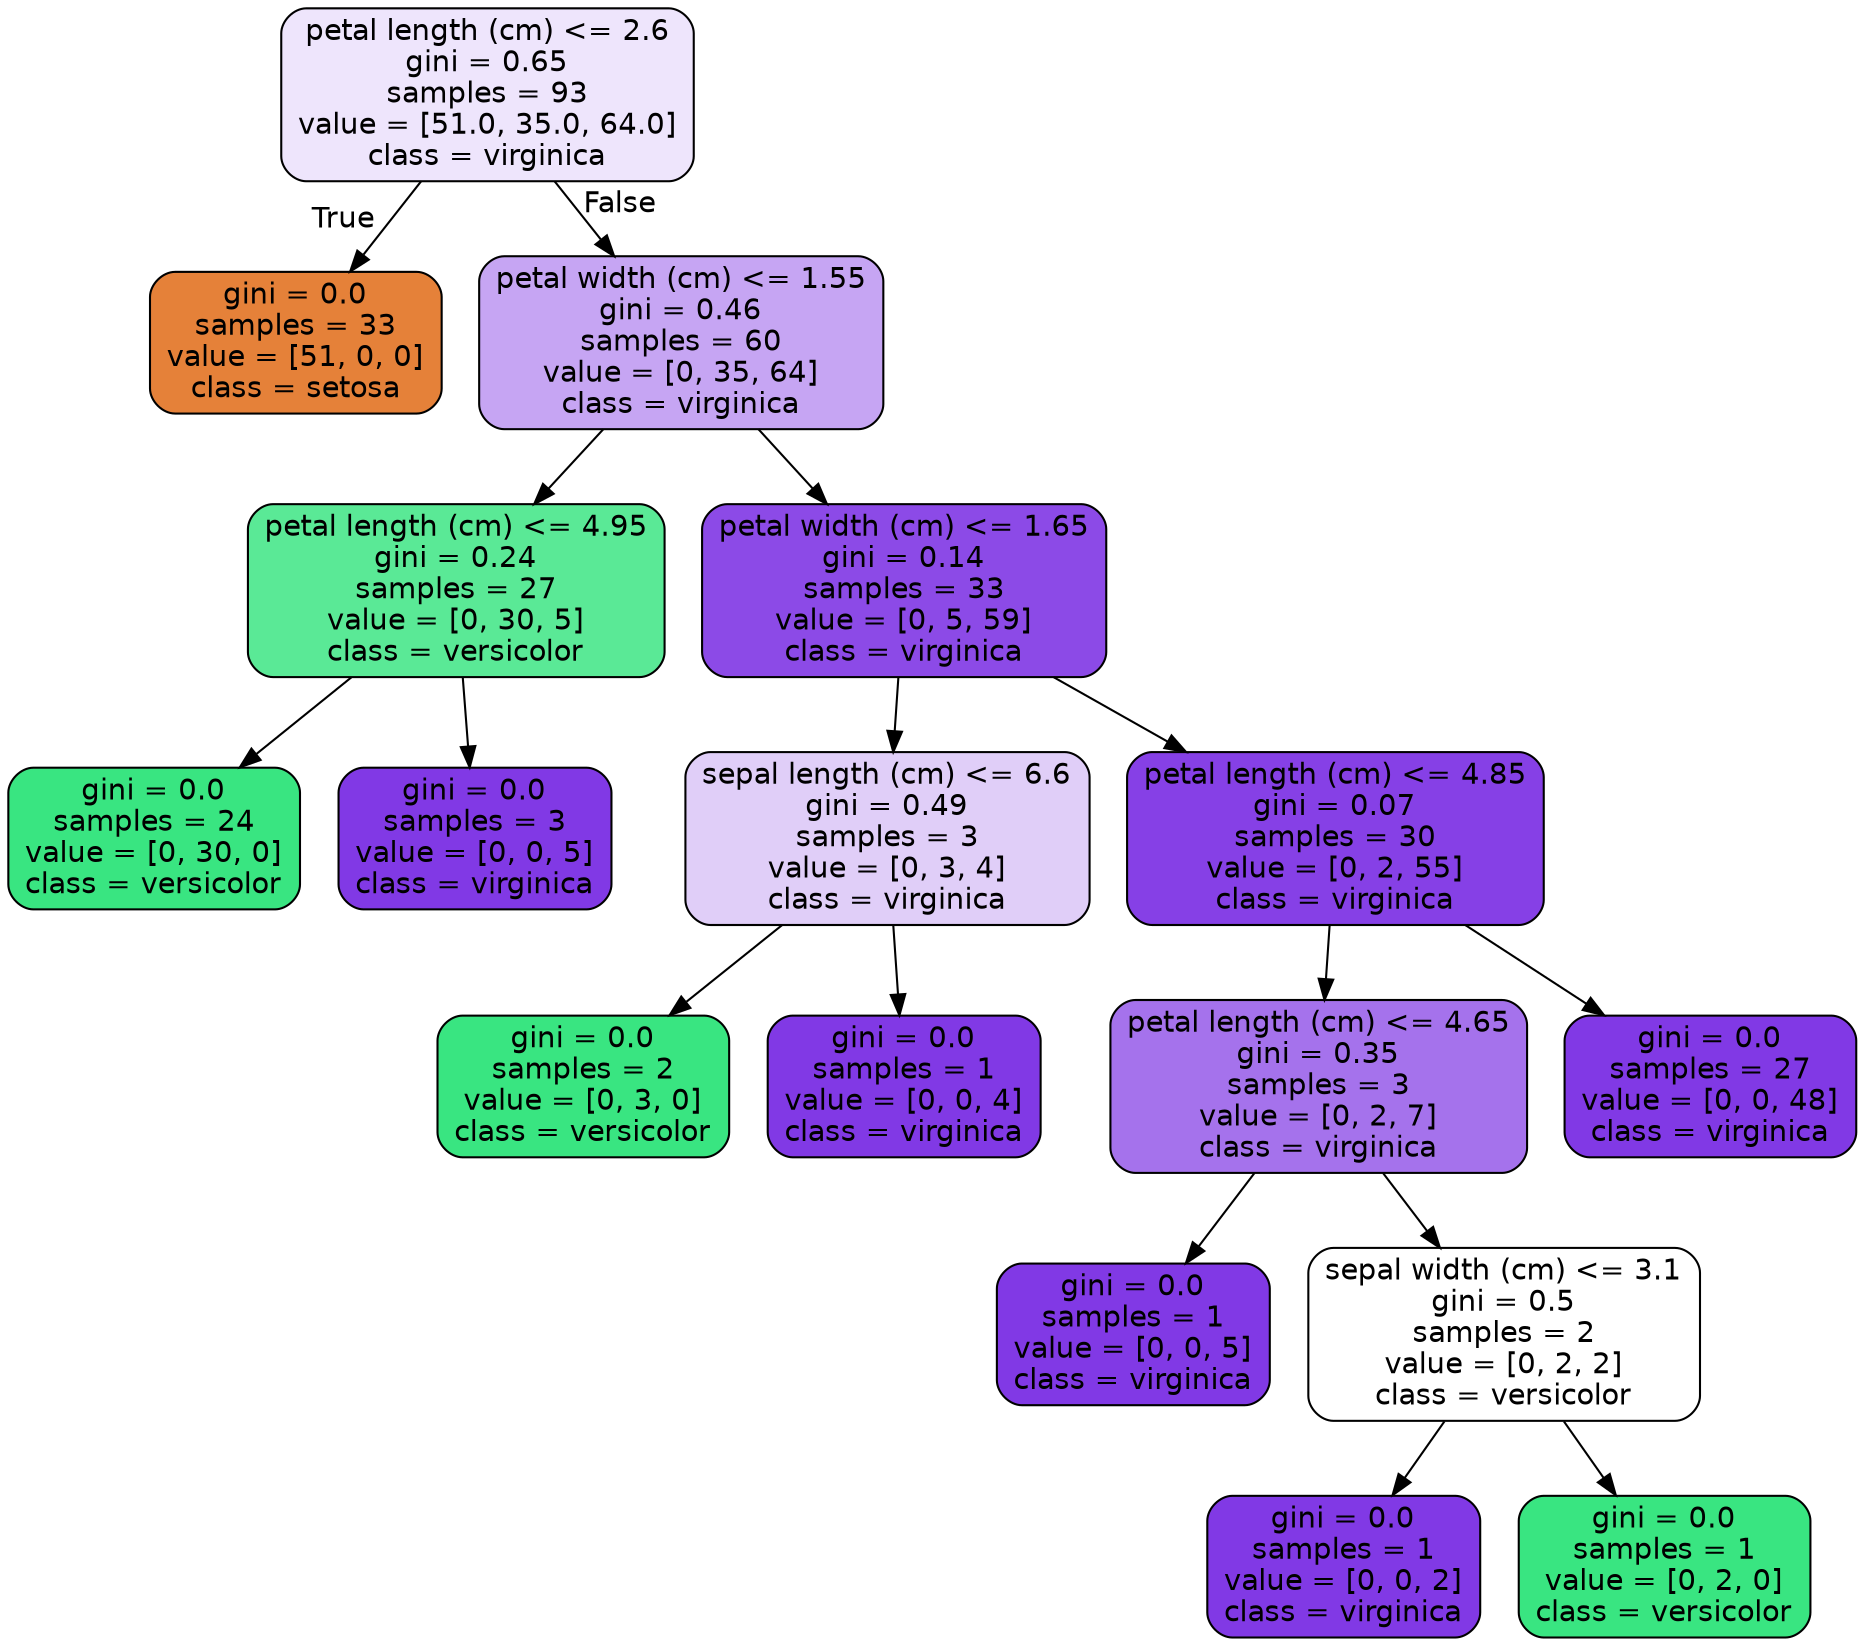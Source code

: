 digraph Tree {
node [shape=box, style="filled, rounded", color="black", fontname="helvetica"] ;
edge [fontname="helvetica"] ;
0 [label="petal length (cm) <= 2.6\ngini = 0.65\nsamples = 93\nvalue = [51.0, 35.0, 64.0]\nclass = virginica", fillcolor="#eee5fc"] ;
1 [label="gini = 0.0\nsamples = 33\nvalue = [51, 0, 0]\nclass = setosa", fillcolor="#e58139"] ;
0 -> 1 [labeldistance=2.5, labelangle=45, headlabel="True"] ;
2 [label="petal width (cm) <= 1.55\ngini = 0.46\nsamples = 60\nvalue = [0, 35, 64]\nclass = virginica", fillcolor="#c6a5f3"] ;
0 -> 2 [labeldistance=2.5, labelangle=-45, headlabel="False"] ;
3 [label="petal length (cm) <= 4.95\ngini = 0.24\nsamples = 27\nvalue = [0, 30, 5]\nclass = versicolor", fillcolor="#5ae996"] ;
2 -> 3 ;
4 [label="gini = 0.0\nsamples = 24\nvalue = [0, 30, 0]\nclass = versicolor", fillcolor="#39e581"] ;
3 -> 4 ;
5 [label="gini = 0.0\nsamples = 3\nvalue = [0, 0, 5]\nclass = virginica", fillcolor="#8139e5"] ;
3 -> 5 ;
6 [label="petal width (cm) <= 1.65\ngini = 0.14\nsamples = 33\nvalue = [0, 5, 59]\nclass = virginica", fillcolor="#8c4ae7"] ;
2 -> 6 ;
7 [label="sepal length (cm) <= 6.6\ngini = 0.49\nsamples = 3\nvalue = [0, 3, 4]\nclass = virginica", fillcolor="#e0cef8"] ;
6 -> 7 ;
8 [label="gini = 0.0\nsamples = 2\nvalue = [0, 3, 0]\nclass = versicolor", fillcolor="#39e581"] ;
7 -> 8 ;
9 [label="gini = 0.0\nsamples = 1\nvalue = [0, 0, 4]\nclass = virginica", fillcolor="#8139e5"] ;
7 -> 9 ;
10 [label="petal length (cm) <= 4.85\ngini = 0.07\nsamples = 30\nvalue = [0, 2, 55]\nclass = virginica", fillcolor="#8640e6"] ;
6 -> 10 ;
11 [label="petal length (cm) <= 4.65\ngini = 0.35\nsamples = 3\nvalue = [0, 2, 7]\nclass = virginica", fillcolor="#a572ec"] ;
10 -> 11 ;
12 [label="gini = 0.0\nsamples = 1\nvalue = [0, 0, 5]\nclass = virginica", fillcolor="#8139e5"] ;
11 -> 12 ;
13 [label="sepal width (cm) <= 3.1\ngini = 0.5\nsamples = 2\nvalue = [0, 2, 2]\nclass = versicolor", fillcolor="#ffffff"] ;
11 -> 13 ;
14 [label="gini = 0.0\nsamples = 1\nvalue = [0, 0, 2]\nclass = virginica", fillcolor="#8139e5"] ;
13 -> 14 ;
15 [label="gini = 0.0\nsamples = 1\nvalue = [0, 2, 0]\nclass = versicolor", fillcolor="#39e581"] ;
13 -> 15 ;
16 [label="gini = 0.0\nsamples = 27\nvalue = [0, 0, 48]\nclass = virginica", fillcolor="#8139e5"] ;
10 -> 16 ;
}